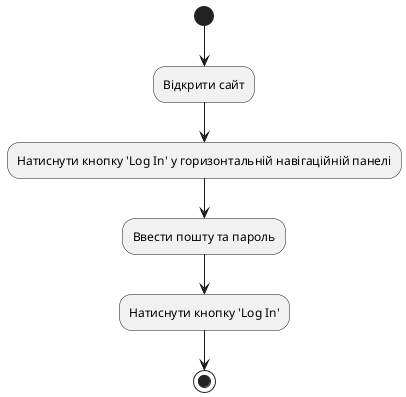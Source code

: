 @startuml NU4
(*) --> "Відкрити сайт"
--> "Натиснути кнопку 'Log In' у горизонтальній навігаційній панелі"
--> "Ввести пошту та пароль"
--> "Натиснути кнопку 'Log In'"
--> (*)

@enduml